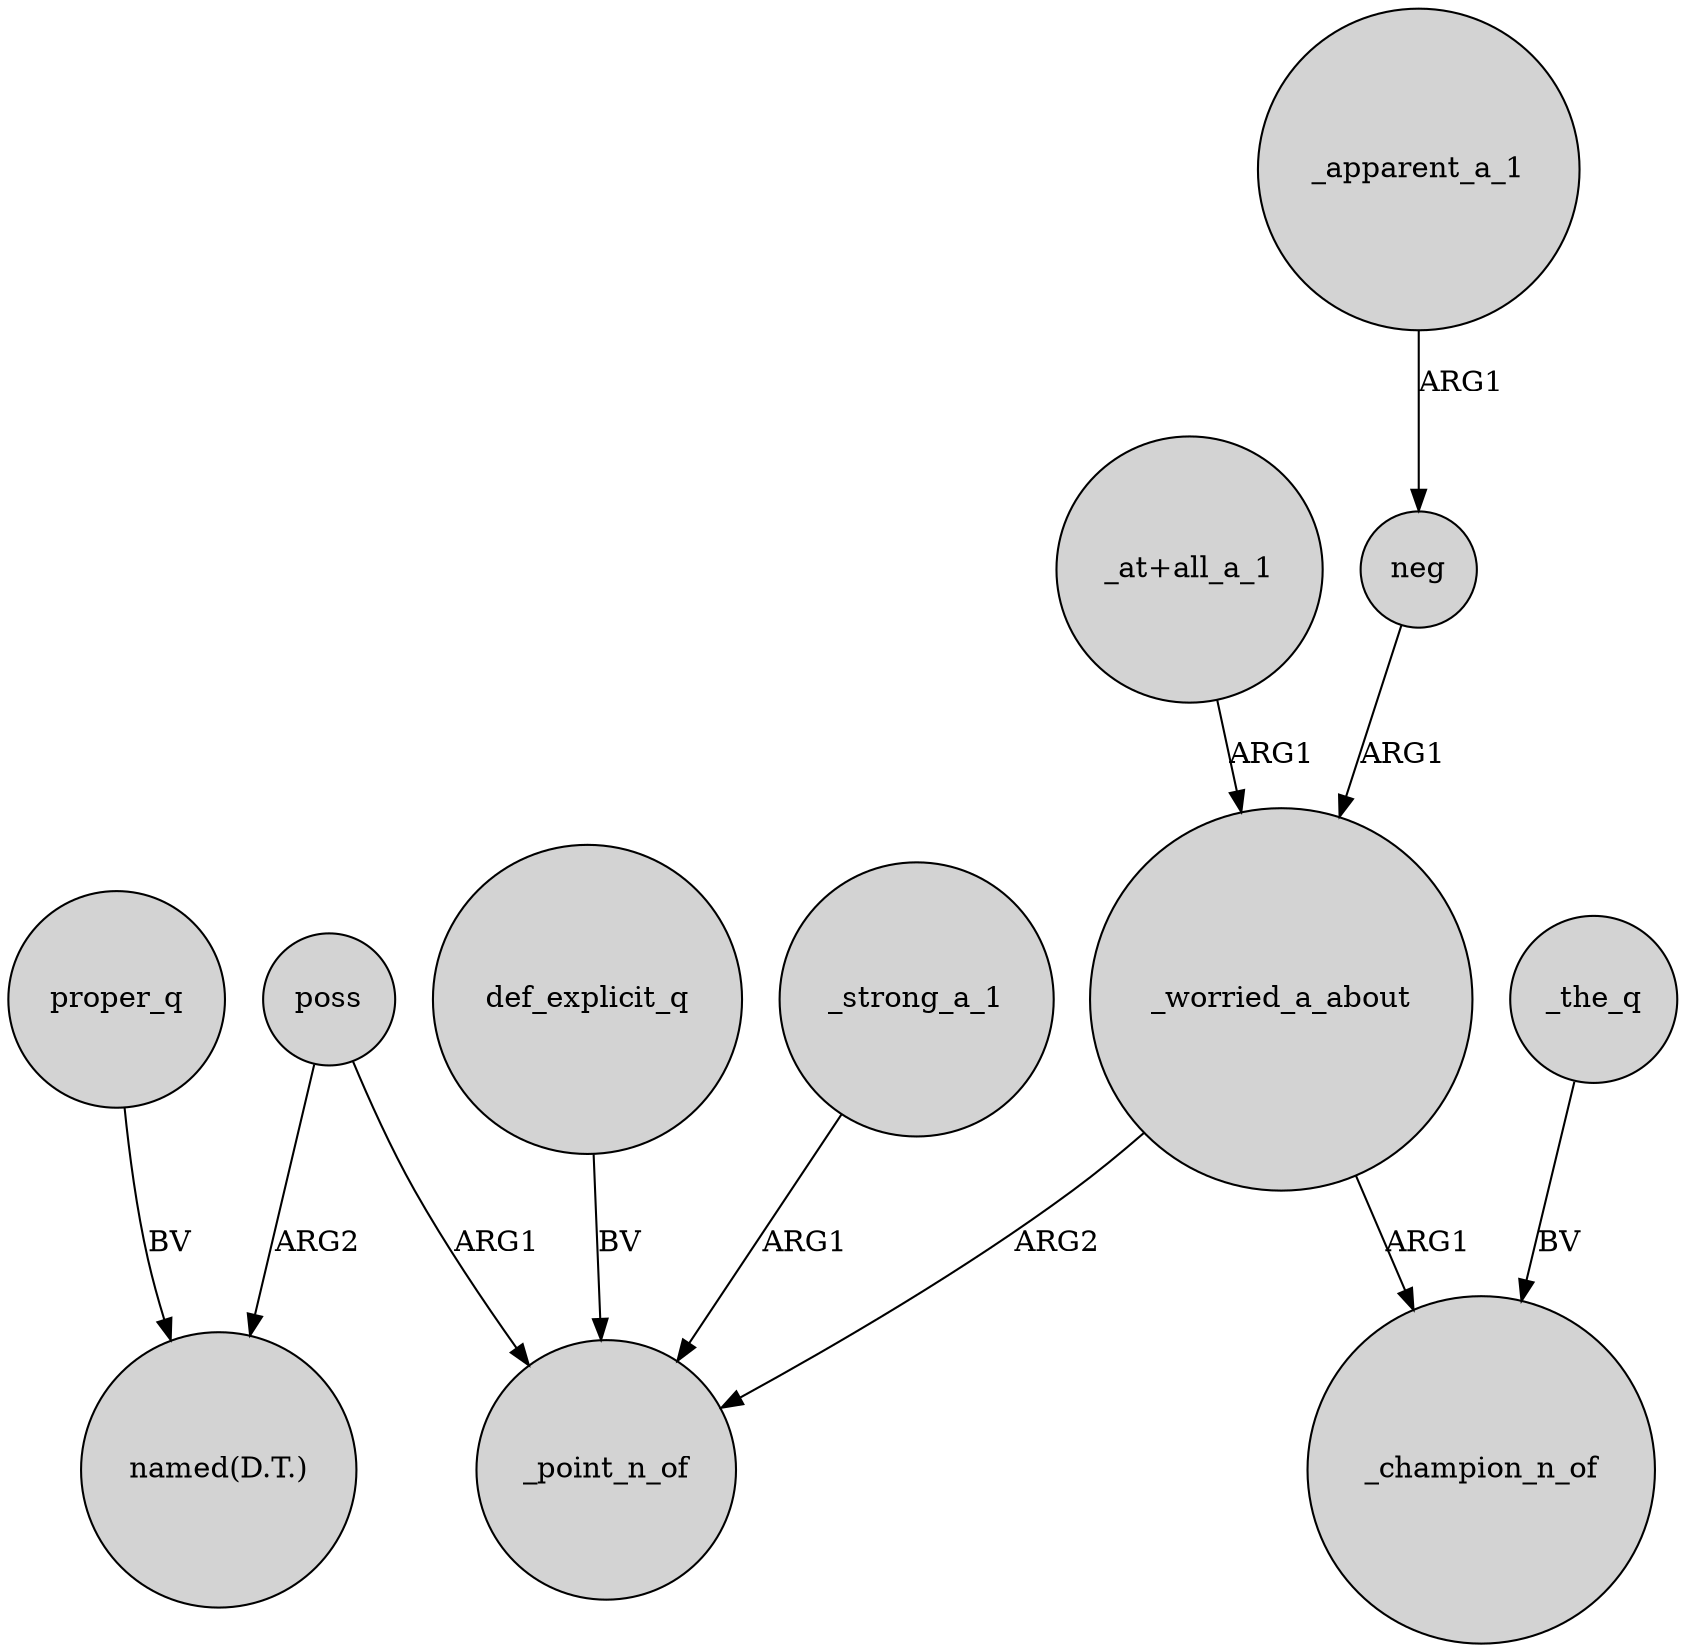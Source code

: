 digraph {
	node [shape=circle style=filled]
	neg -> _worried_a_about [label=ARG1]
	poss -> _point_n_of [label=ARG1]
	poss -> "named(D.T.)" [label=ARG2]
	_apparent_a_1 -> neg [label=ARG1]
	_worried_a_about -> _champion_n_of [label=ARG1]
	"_at+all_a_1" -> _worried_a_about [label=ARG1]
	def_explicit_q -> _point_n_of [label=BV]
	_strong_a_1 -> _point_n_of [label=ARG1]
	proper_q -> "named(D.T.)" [label=BV]
	_the_q -> _champion_n_of [label=BV]
	_worried_a_about -> _point_n_of [label=ARG2]
}
